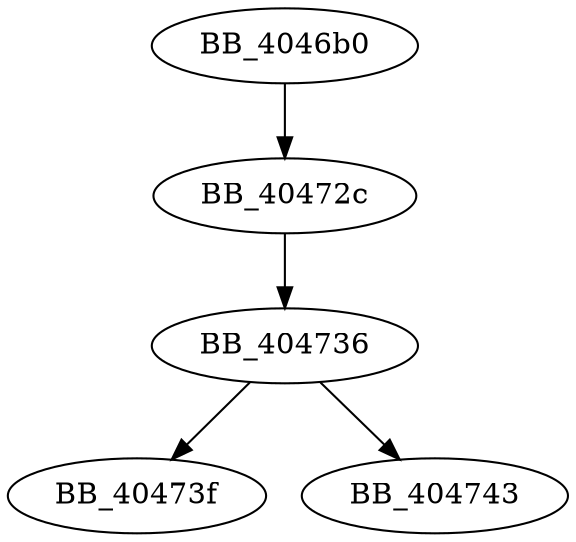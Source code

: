 DiGraph sub_4046B0{
BB_4046b0->BB_40472c
BB_40472c->BB_404736
BB_404736->BB_40473f
BB_404736->BB_404743
}

